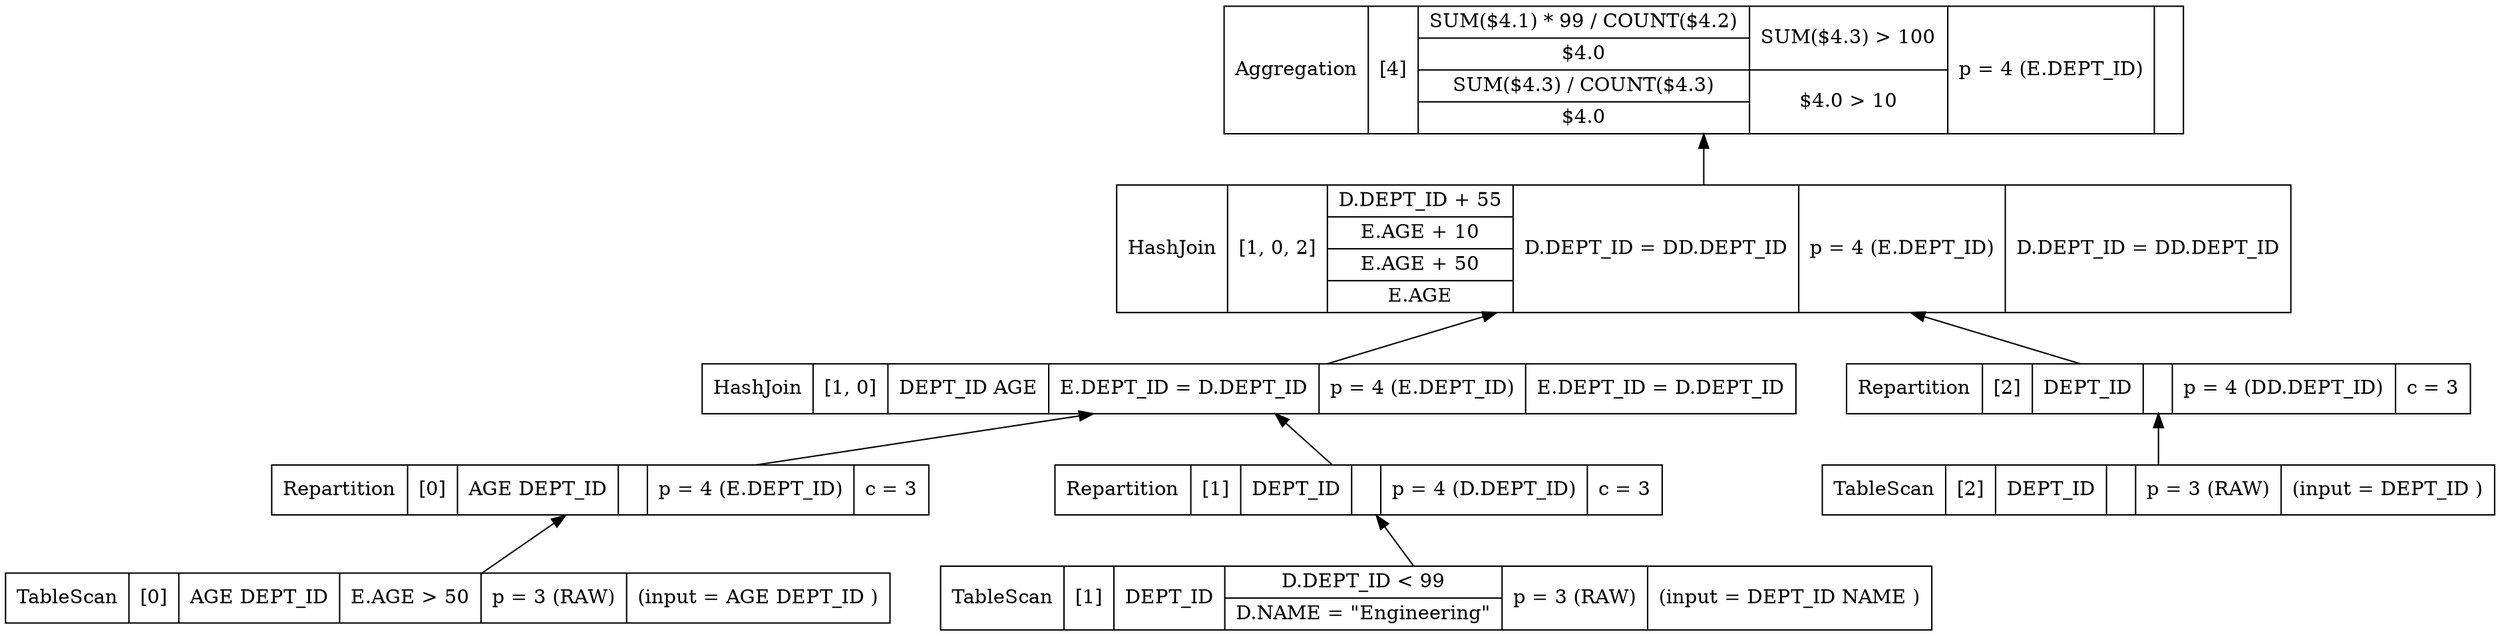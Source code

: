 digraph example1 {
    node [shape=record];
    rankdir=BT;
    nodesep=0.5;
    ordering="in";
    lopkeyLOPKey8v1 -> lopkeyLOPKey9v1;
    lopkeyLOPKey6v1 -> lopkeyLOPKey8v1;
    lopkeyLOPKey4v1 -> lopkeyLOPKey6v1;
    lopkeyLOPKey1v1 -> lopkeyLOPKey4v1;
    lopkeyLOPKey1v1[label="TableScan|[0]|AGE DEPT_ID |{E.AGE \> 50}|p = 3 (RAW)|(input = AGE DEPT_ID )"];
    lopkeyLOPKey4v1[label="Repartition|[0]|AGE DEPT_ID |{}|p = 4 (E.DEPT_ID)|c = 3"];
    lopkeyLOPKey5v1 -> lopkeyLOPKey6v1;
    lopkeyLOPKey2v1 -> lopkeyLOPKey5v1;
    lopkeyLOPKey2v1[label="TableScan|[1]|DEPT_ID |{D.DEPT_ID \< 99|D.NAME = \"Engineering\"}|p = 3 (RAW)|(input = DEPT_ID NAME )"];
    lopkeyLOPKey5v1[label="Repartition|[1]|DEPT_ID |{}|p = 4 (D.DEPT_ID)|c = 3"];
    lopkeyLOPKey6v1[label="HashJoin|[1, 0]|DEPT_ID AGE |{E.DEPT_ID = D.DEPT_ID}|p = 4 (E.DEPT_ID)|{E.DEPT_ID = D.DEPT_ID}"];
    lopkeyLOPKey7v1 -> lopkeyLOPKey8v1;
    lopkeyLOPKey3v1 -> lopkeyLOPKey7v1;
    lopkeyLOPKey3v1[label="TableScan|[2]|DEPT_ID |{}|p = 3 (RAW)|(input = DEPT_ID )"];
    lopkeyLOPKey7v1[label="Repartition|[2]|DEPT_ID |{}|p = 4 (DD.DEPT_ID)|c = 3"];
    lopkeyLOPKey8v1[label="HashJoin|[1, 0, 2]|{D.DEPT_ID + 55|E.AGE + 10|E.AGE + 50|E.AGE}|{D.DEPT_ID = DD.DEPT_ID}|p = 4 (E.DEPT_ID)|{D.DEPT_ID = DD.DEPT_ID}"];
    lopkeyLOPKey9v1[label="Aggregation|[4]|{SUM($4.1) * 99 / COUNT($4.2)|$4.0|SUM($4.3) / COUNT($4.3)|$4.0}|{SUM($4.3) \> 100|$4.0 \> 10}|p = 4 (E.DEPT_ID)|"];
}

